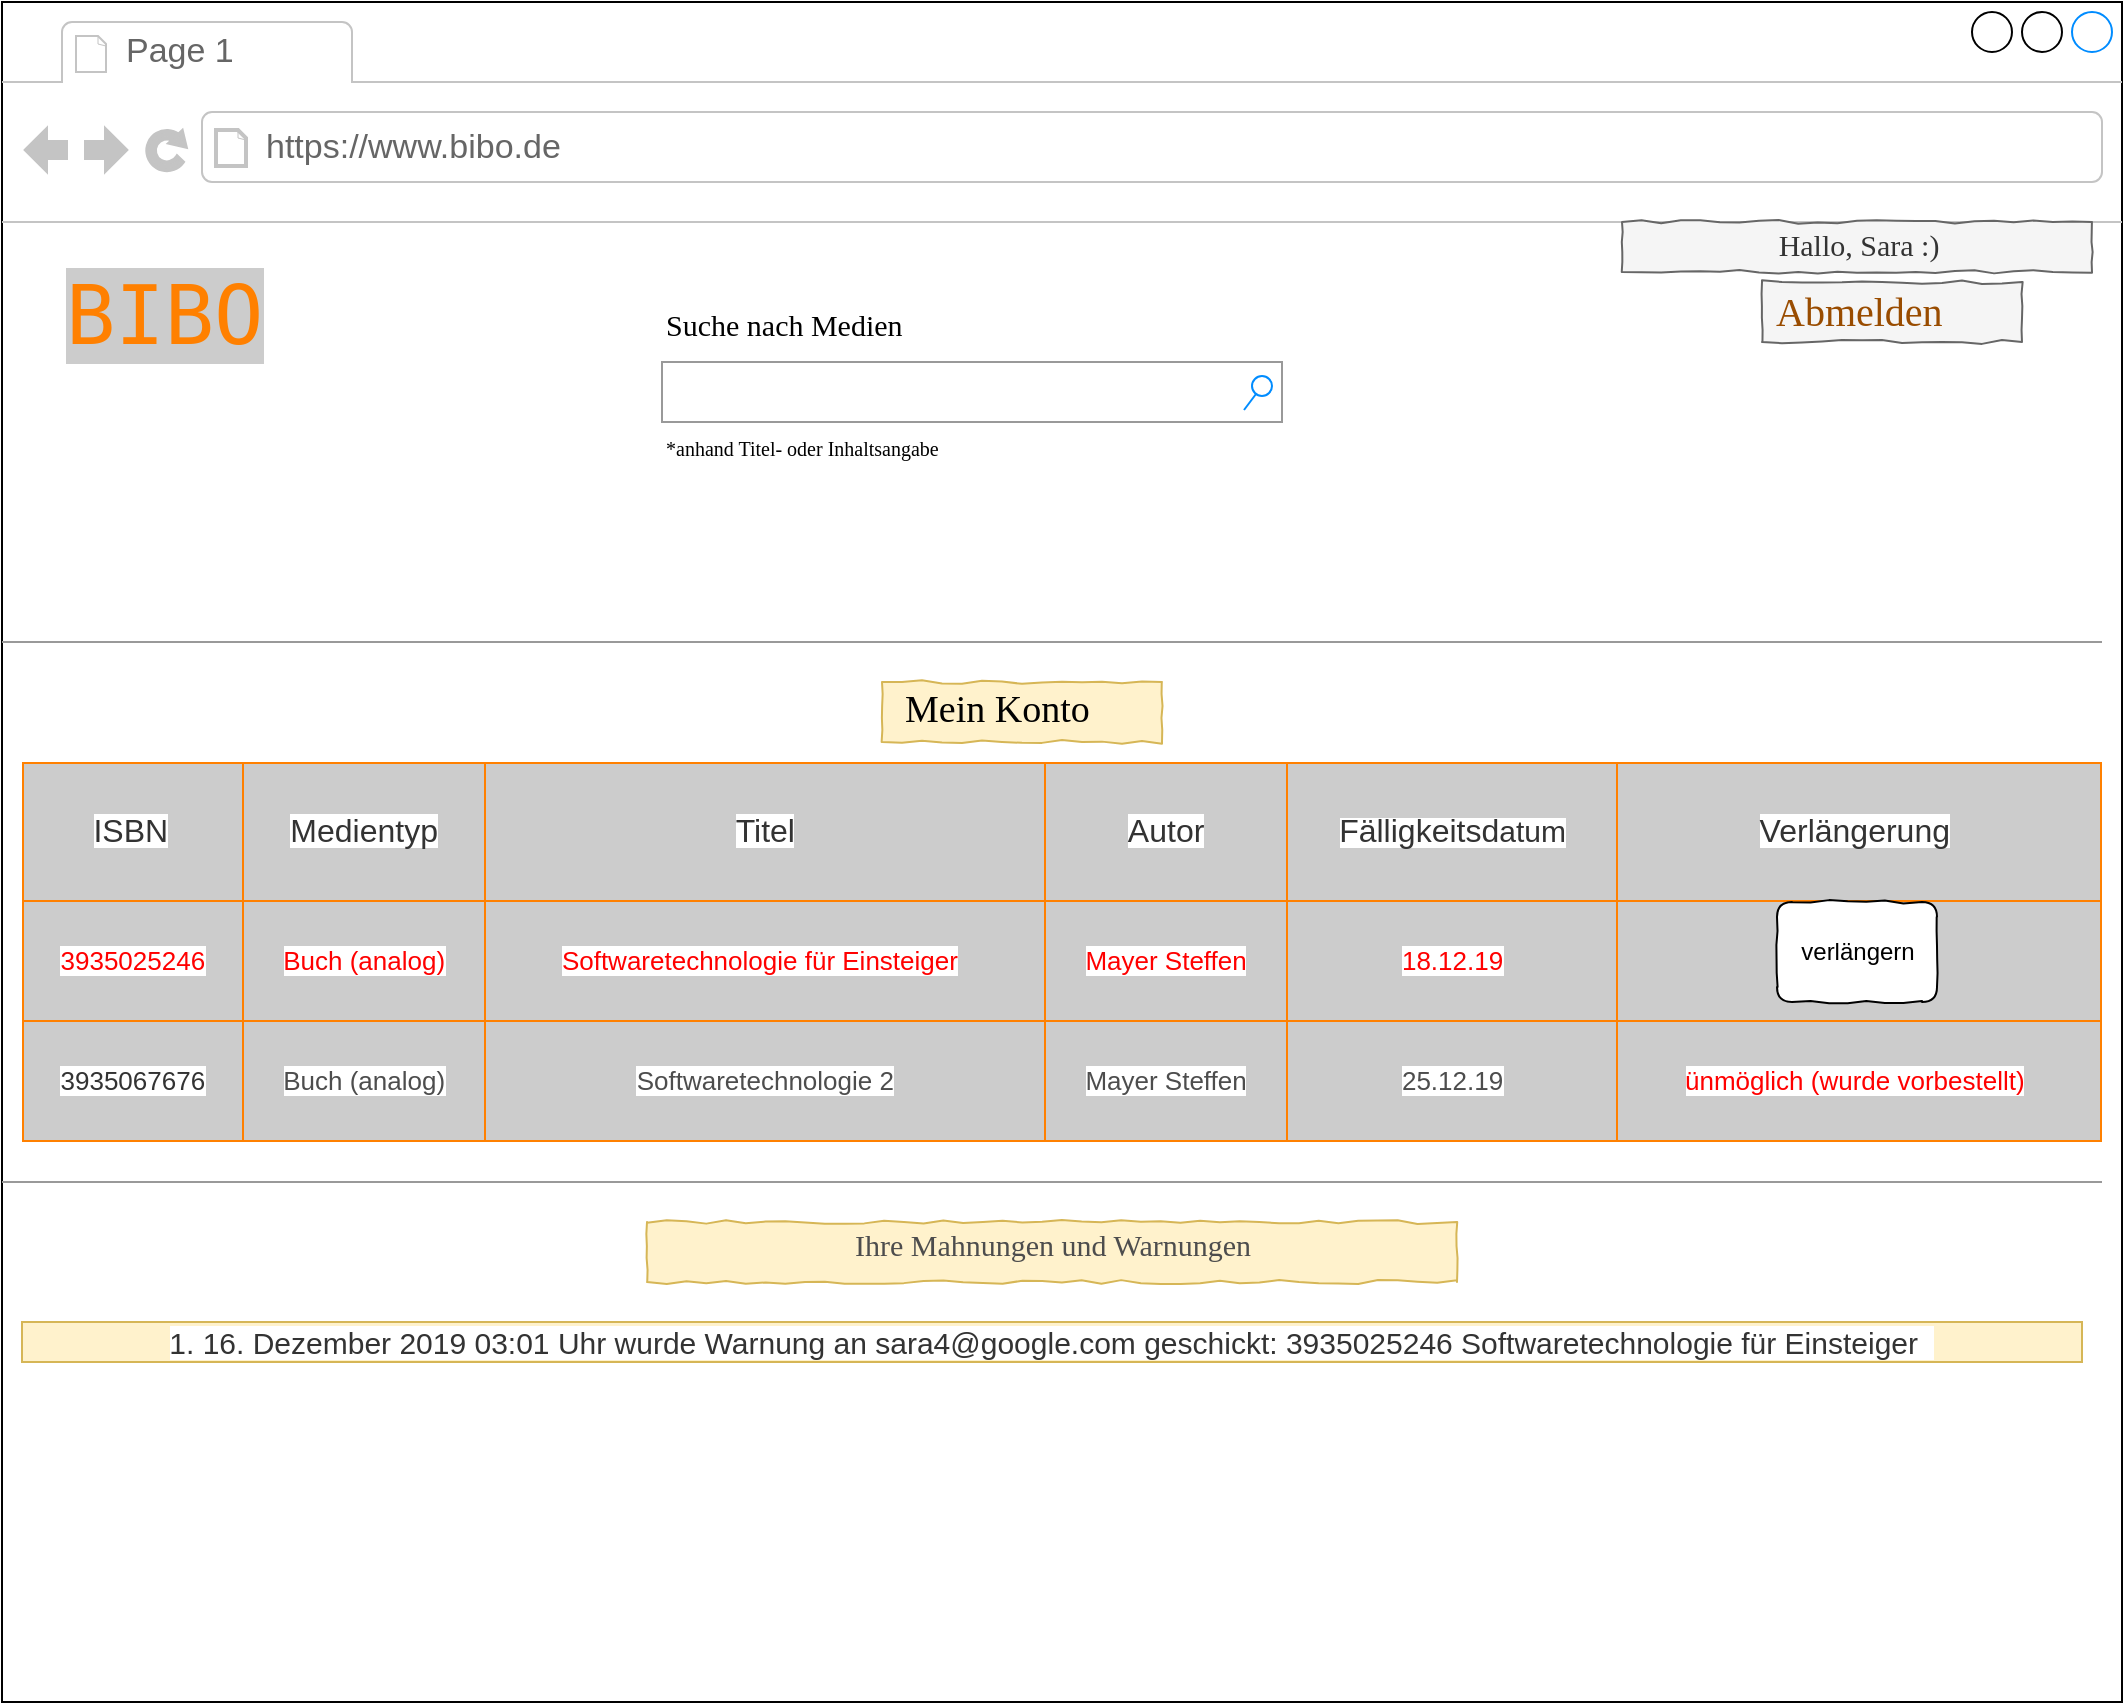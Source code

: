 <mxfile version="12.3.2" type="device" pages="1"><diagram name="Page-1" id="2cc2dc42-3aac-f2a9-1cec-7a8b7cbee084"><mxGraphModel dx="1232" dy="666" grid="1" gridSize="10" guides="1" tooltips="1" connect="1" arrows="1" fold="1" page="1" pageScale="1" pageWidth="1100" pageHeight="850" background="#ffffff" math="0" shadow="0"><root><mxCell id="0"/><mxCell id="1" parent="0"/><mxCell id="7026571954dc6520-1" value="" style="strokeWidth=1;shadow=0;dashed=0;align=center;html=1;shape=mxgraph.mockup.containers.browserWindow;rSize=0;mainText=,;recursiveResize=0;rounded=0;labelBackgroundColor=none;fontFamily=Verdana;fontSize=12;" parent="1" vertex="1"><mxGeometry y="40" width="1060" height="850" as="geometry"/></mxCell><mxCell id="7026571954dc6520-2" value="Page 1" style="strokeWidth=1;shadow=0;dashed=0;align=center;html=1;shape=mxgraph.mockup.containers.anchor;fontSize=17;fontColor=#666666;align=left;" parent="7026571954dc6520-1" vertex="1"><mxGeometry x="60" y="12" width="110" height="26" as="geometry"/></mxCell><mxCell id="7026571954dc6520-3" value="https://www.bibo.de" style="strokeWidth=1;shadow=0;dashed=0;align=center;html=1;shape=mxgraph.mockup.containers.anchor;rSize=0;fontSize=17;fontColor=#666666;align=left;" parent="7026571954dc6520-1" vertex="1"><mxGeometry x="130" y="60" width="250" height="26" as="geometry"/></mxCell><mxCell id="7026571954dc6520-4" value="&lt;pre&gt;&lt;font style=&quot;background-color: rgb(204 , 204 , 204) ; font-size: 41px&quot; color=&quot;#ff8000&quot;&gt;BIBO&lt;/font&gt;&lt;/pre&gt;" style="text;html=1;points=[];align=left;verticalAlign=top;spacingTop=-4;fontSize=30;fontFamily=Verdana" parent="7026571954dc6520-1" vertex="1"><mxGeometry x="30" y="100" width="340" height="100" as="geometry"/></mxCell><mxCell id="7026571954dc6520-6" value="&lt;font style=&quot;font-size: 19px&quot;&gt;&amp;nbsp; Mein Konto&lt;/font&gt;" style="text;html=1;points=[];align=left;verticalAlign=top;spacingTop=-4;fontSize=15;fontFamily=Verdana;rounded=0;fillColor=#fff2cc;strokeColor=#d6b656;comic=1;" parent="7026571954dc6520-1" vertex="1"><mxGeometry x="440" y="340" width="140" height="30" as="geometry"/></mxCell><mxCell id="7026571954dc6520-12" value="Suche nаch Medien &lt;font style=&quot;font-size: 9px&quot;&gt;&lt;br&gt;&lt;/font&gt;" style="text;html=1;points=[];align=left;verticalAlign=top;spacingTop=-4;fontSize=15;fontFamily=Verdana" parent="7026571954dc6520-1" vertex="1"><mxGeometry x="330" y="150" width="270" height="30" as="geometry"/></mxCell><mxCell id="7026571954dc6520-14" value="" style="strokeWidth=1;shadow=0;dashed=0;align=center;html=1;shape=mxgraph.mockup.forms.searchBox;strokeColor=#999999;mainText=;strokeColor2=#008cff;fontColor=#666666;fontSize=17;align=left;spacingLeft=3;rounded=0;labelBackgroundColor=none;" parent="7026571954dc6520-1" vertex="1"><mxGeometry x="330" y="180" width="310" height="30" as="geometry"/></mxCell><mxCell id="7026571954dc6520-15" value="" style="verticalLabelPosition=bottom;shadow=0;dashed=0;align=center;html=1;verticalAlign=top;strokeWidth=1;shape=mxgraph.mockup.markup.line;strokeColor=#999999;rounded=0;labelBackgroundColor=none;fillColor=#ffffff;fontFamily=Verdana;fontSize=12;fontColor=#000000;" parent="7026571954dc6520-1" vertex="1"><mxGeometry y="310" width="1050" height="20" as="geometry"/></mxCell><mxCell id="7026571954dc6520-21" value="" style="verticalLabelPosition=bottom;shadow=0;dashed=0;align=center;html=1;verticalAlign=top;strokeWidth=1;shape=mxgraph.mockup.markup.line;strokeColor=#999999;rounded=0;labelBackgroundColor=none;fillColor=#ffffff;fontFamily=Verdana;fontSize=12;fontColor=#000000;" parent="7026571954dc6520-1" vertex="1"><mxGeometry y="580" width="1050" height="20" as="geometry"/></mxCell><mxCell id="4M7Ttjb2oZc6Hlr7QfNV-4" value="&lt;font color=&quot;#994c00&quot; style=&quot;font-size: 20px&quot;&gt;&amp;nbsp;Аbmelden&lt;/font&gt;" style="text;html=1;points=[];align=left;verticalAlign=top;spacingTop=-4;fontSize=15;fontFamily=Verdana;fillColor=#f5f5f5;strokeColor=#666666;fontColor=#333333;comic=1;" parent="7026571954dc6520-1" vertex="1"><mxGeometry x="880" y="140" width="130" height="30" as="geometry"/></mxCell><mxCell id="4M7Ttjb2oZc6Hlr7QfNV-5" value="&lt;font size=&quot;1&quot;&gt;*anhand Titel- oder Inhaltsangabe&lt;/font&gt;" style="text;html=1;points=[];align=left;verticalAlign=top;spacingTop=-4;fontSize=15;fontFamily=Verdana" parent="7026571954dc6520-1" vertex="1"><mxGeometry x="330" y="210" width="310" height="30" as="geometry"/></mxCell><mxCell id="4M7Ttjb2oZc6Hlr7QfNV-6" value="&lt;font color=&quot;#4d4d4d&quot;&gt;Ihre Mahnungen und Warnungen&lt;/font&gt;" style="text;html=1;points=[];align=center;verticalAlign=top;spacingTop=-4;fontSize=15;fontFamily=Verdana;fillColor=#fff2cc;strokeColor=#d6b656;comic=1;" parent="7026571954dc6520-1" vertex="1"><mxGeometry x="322.5" y="610" width="405" height="30" as="geometry"/></mxCell><mxCell id="4M7Ttjb2oZc6Hlr7QfNV-36" value="&lt;table style=&quot;width: 100% ; height: 100% ; border-collapse: collapse ; background-color: rgb(204 , 204 , 204) ; border: 1px solid rgb(255 , 128 , 0)&quot; width=&quot;100%&quot; cellpadding=&quot;4&quot; border=&quot;1&quot;&gt;&lt;tbody style=&quot;font-size: 13px&quot;&gt;&lt;tr style=&quot;color: rgb(255 , 255 , 255)&quot;&gt;&lt;td style=&quot;text-indent: -2%&quot;&gt;&lt;font face=&quot;VisSansBold, Helvetica, Arial, sans-serif&quot; color=&quot;#333333&quot;&gt;&lt;span style=&quot;font-size: 16px ; white-space: normal ; background-color: rgb(255 , 255 , 255)&quot;&gt;ISBN&lt;/span&gt;&lt;/font&gt;&lt;br&gt;&lt;/td&gt;&lt;td&gt;&lt;span style=&quot;color: rgb(51 , 51 , 51) ; font-family: &amp;#34;vissansbold&amp;#34; , &amp;#34;helvetica&amp;#34; , &amp;#34;arial&amp;#34; , sans-serif ; font-size: 16px ; text-indent: -2% ; white-space: normal ; background-color: rgb(255 , 255 , 255)&quot;&gt;Medientyp&lt;/span&gt;&lt;br&gt;&lt;/td&gt;&lt;th&gt;&lt;span style=&quot;color: rgb(51 , 51 , 51) ; font-family: &amp;#34;vissansbold&amp;#34; , &amp;#34;helvetica&amp;#34; , &amp;#34;arial&amp;#34; , sans-serif ; font-size: 16px ; font-weight: 400 ; text-indent: -2% ; white-space: normal ; background-color: rgb(255 , 255 , 255)&quot;&gt;Titel&lt;/span&gt;&lt;br&gt;&lt;/th&gt;&lt;th&gt;&lt;font face=&quot;VisSansBold, Helvetica, Arial, sans-serif&quot; color=&quot;#333333&quot;&gt;&lt;span style=&quot;font-size: 16px ; font-weight: 400 ; white-space: normal ; background-color: rgb(255 , 255 , 255)&quot;&gt;Autor&lt;/span&gt;&lt;/font&gt;&lt;br&gt;&lt;/th&gt;&lt;th&gt;&lt;span style=&quot;background-color: rgb(255 , 255 , 255)&quot;&gt;&lt;font color=&quot;#333333&quot; face=&quot;vissansbold, helvetica, arial, sans-serif&quot;&gt;&lt;span style=&quot;font-size: 16px ; font-weight: 400 ; white-space: normal&quot;&gt;Fälligkeitsd&lt;/span&gt;&lt;/font&gt;&lt;span style=&quot;box-sizing: border-box ; margin: 0px ; padding: 0px ; font-weight: normal ; font-family: &amp;#34;vissansbold&amp;#34; , &amp;#34;helvetica&amp;#34; , &amp;#34;arial&amp;#34; , sans-serif ; color: rgb(51 , 51 , 51) ; font-size: 15px ; text-align: left ; white-space: normal&quot;&gt;atum&lt;/span&gt;&lt;/span&gt;&lt;br&gt;&lt;/th&gt;&lt;td style=&quot;text-indent: -2%&quot;&gt;&lt;font color=&quot;#333333&quot; face=&quot;vissansbold, helvetica, arial, sans-serif&quot;&gt;&lt;span style=&quot;font-size: 16px ; white-space: normal ; background-color: rgb(255 , 255 , 255)&quot;&gt;Verlängerung&lt;/span&gt;&lt;/font&gt;&lt;/td&gt;&lt;/tr&gt;&lt;tr style=&quot;font-size: 13px&quot;&gt;&lt;td&gt;&lt;span style=&quot;font-family: &amp;#34;vissansbook&amp;#34; , &amp;#34;helvetica&amp;#34; , &amp;#34;arial&amp;#34; , sans-serif ; text-indent: -2% ; white-space: normal ; background-color: rgb(255 , 255 , 255)&quot;&gt;&lt;font style=&quot;font-size: 13px&quot; color=&quot;#ff0000&quot;&gt;3935025246&lt;/font&gt;&lt;/span&gt;&lt;br&gt;&lt;/td&gt;&lt;td&gt;&lt;font color=&quot;#ff0000&quot;&gt;&lt;span style=&quot;font-family: &amp;#34;vissansbook&amp;#34; , &amp;#34;helvetica&amp;#34; , &amp;#34;arial&amp;#34; , sans-serif ; text-indent: -2% ; white-space: normal&quot;&gt;&lt;font style=&quot;font-size: 13px&quot;&gt;&lt;span style=&quot;background-color: rgb(255 , 255 , 255)&quot;&gt;Buch (an&lt;/span&gt;&lt;/font&gt;&lt;/span&gt;&lt;span style=&quot;background-color: rgb(255 , 255 , 255)&quot;&gt;alog)&lt;/span&gt;&lt;/font&gt;&lt;br&gt;&lt;/td&gt;&lt;td style=&quot;text-indent: -2% ; font-size: 13px&quot;&gt;&lt;font face=&quot;vissansbook, helvetica, arial, sans-serif&quot; color=&quot;#ff0000&quot;&gt;&lt;span style=&quot;white-space: normal ; background-color: rgb(255 , 255 , 255)&quot;&gt;Softwaretechnologie für Einsteiger&lt;/span&gt;&lt;/font&gt;&lt;/td&gt;&lt;td&gt;&lt;span style=&quot;background-color: rgb(255 , 255 , 255)&quot;&gt;&lt;font color=&quot;#ff0000&quot;&gt;Mayer Steffen&lt;/font&gt;&lt;/span&gt;&lt;/td&gt;&lt;td&gt;&lt;span style=&quot;background-color: rgb(255 , 255 , 255)&quot;&gt;&lt;font color=&quot;#ff0000&quot;&gt;18.12.19&lt;/font&gt;&lt;/span&gt;&lt;/td&gt;&lt;td&gt;&lt;/td&gt;&lt;/tr&gt;&lt;tr&gt;&lt;td&gt;&lt;span style=&quot;color: rgb(51 , 51 , 51) ; font-family: &amp;#34;vissansbook&amp;#34; , &amp;#34;helvetica&amp;#34; , &amp;#34;arial&amp;#34; , sans-serif ; font-size: 13px ; text-indent: -2% ; white-space: normal ; background-color: rgb(255 , 255 , 255)&quot;&gt;3935067676&lt;/span&gt;&lt;br&gt;&lt;/td&gt;&lt;td&gt;&lt;font style=&quot;font-size: 13px ; background-color: rgb(255 , 255 , 255)&quot; color=&quot;#4d4d4d&quot;&gt;Buch (analog)&lt;/font&gt;&lt;/td&gt;&lt;td&gt;&lt;font color=&quot;#4d4d4d&quot;&gt;&lt;span style=&quot;background-color: rgb(255 , 255 , 255)&quot;&gt;Softwaretechnologie 2&lt;/span&gt;&lt;/font&gt;&lt;/td&gt;&lt;td&gt;&lt;font style=&quot;background-color: rgb(255 , 255 , 255) ; font-size: 13px&quot; color=&quot;#4d4d4d&quot;&gt;Mayer Steffen&lt;/font&gt;&lt;/td&gt;&lt;td&gt;&lt;font color=&quot;#4d4d4d&quot;&gt;&lt;span style=&quot;background-color: rgb(255 , 255 , 255)&quot;&gt;25.12.19&lt;/span&gt;&lt;/font&gt;&lt;/td&gt;&lt;td style=&quot;text-indent: -2%&quot;&gt;&lt;span style=&quot;white-space: normal ; background-color: rgb(255 , 255 , 255)&quot;&gt;&lt;font color=&quot;#ff0000&quot;&gt;ünmöglich (wurde vorbestellt)&lt;/font&gt;&lt;/span&gt;&lt;/td&gt;&lt;/tr&gt;&lt;/tbody&gt;&lt;/table&gt;" style="text;html=1;overflow=fill;rounded=0;shadow=0;comic=1;imageAspect=1;autosize=1;align=center;" parent="7026571954dc6520-1" vertex="1"><mxGeometry x="10" y="380" width="1040" height="190" as="geometry"/></mxCell><mxCell id="4M7Ttjb2oZc6Hlr7QfNV-62" value="Hаllo, Sаrа :)&lt;br&gt;" style="text;html=1;points=[];align=center;verticalAlign=top;spacingTop=-4;fontSize=15;fontFamily=Verdana;fillColor=#f5f5f5;strokeColor=#666666;fontColor=#333333;comic=1;" parent="7026571954dc6520-1" vertex="1"><mxGeometry x="810" y="110" width="235" height="25" as="geometry"/></mxCell><mxCell id="4M7Ttjb2oZc6Hlr7QfNV-64" value="verlängern" style="rounded=1;whiteSpace=wrap;html=1;shadow=0;comic=1;" parent="7026571954dc6520-1" vertex="1"><mxGeometry x="887.5" y="450" width="80" height="50" as="geometry"/></mxCell><mxCell id="yjNONODdbVvSAj-hndtQ-1" value="&lt;span style=&quot;color: rgb(51 , 51 , 51) ; font-family: &amp;#34;vissansbook&amp;#34; , &amp;#34;helvetica&amp;#34; , &amp;#34;arial&amp;#34; , sans-serif ; font-size: 15px ; background-color: rgb(255 , 255 , 255)&quot;&gt;1. 16. Dezember 2019 03:01 Uhr wurde Warnung an sara4@google.com geschickt: 3935025246 Softwaretechnologie für Einsteiger&amp;nbsp;&amp;nbsp;&lt;/span&gt;" style="text;html=1;strokeColor=#d6b656;fillColor=#fff2cc;align=center;verticalAlign=middle;whiteSpace=wrap;rounded=0;" parent="7026571954dc6520-1" vertex="1"><mxGeometry x="10" y="660" width="1030" height="20" as="geometry"/></mxCell></root></mxGraphModel></diagram></mxfile>